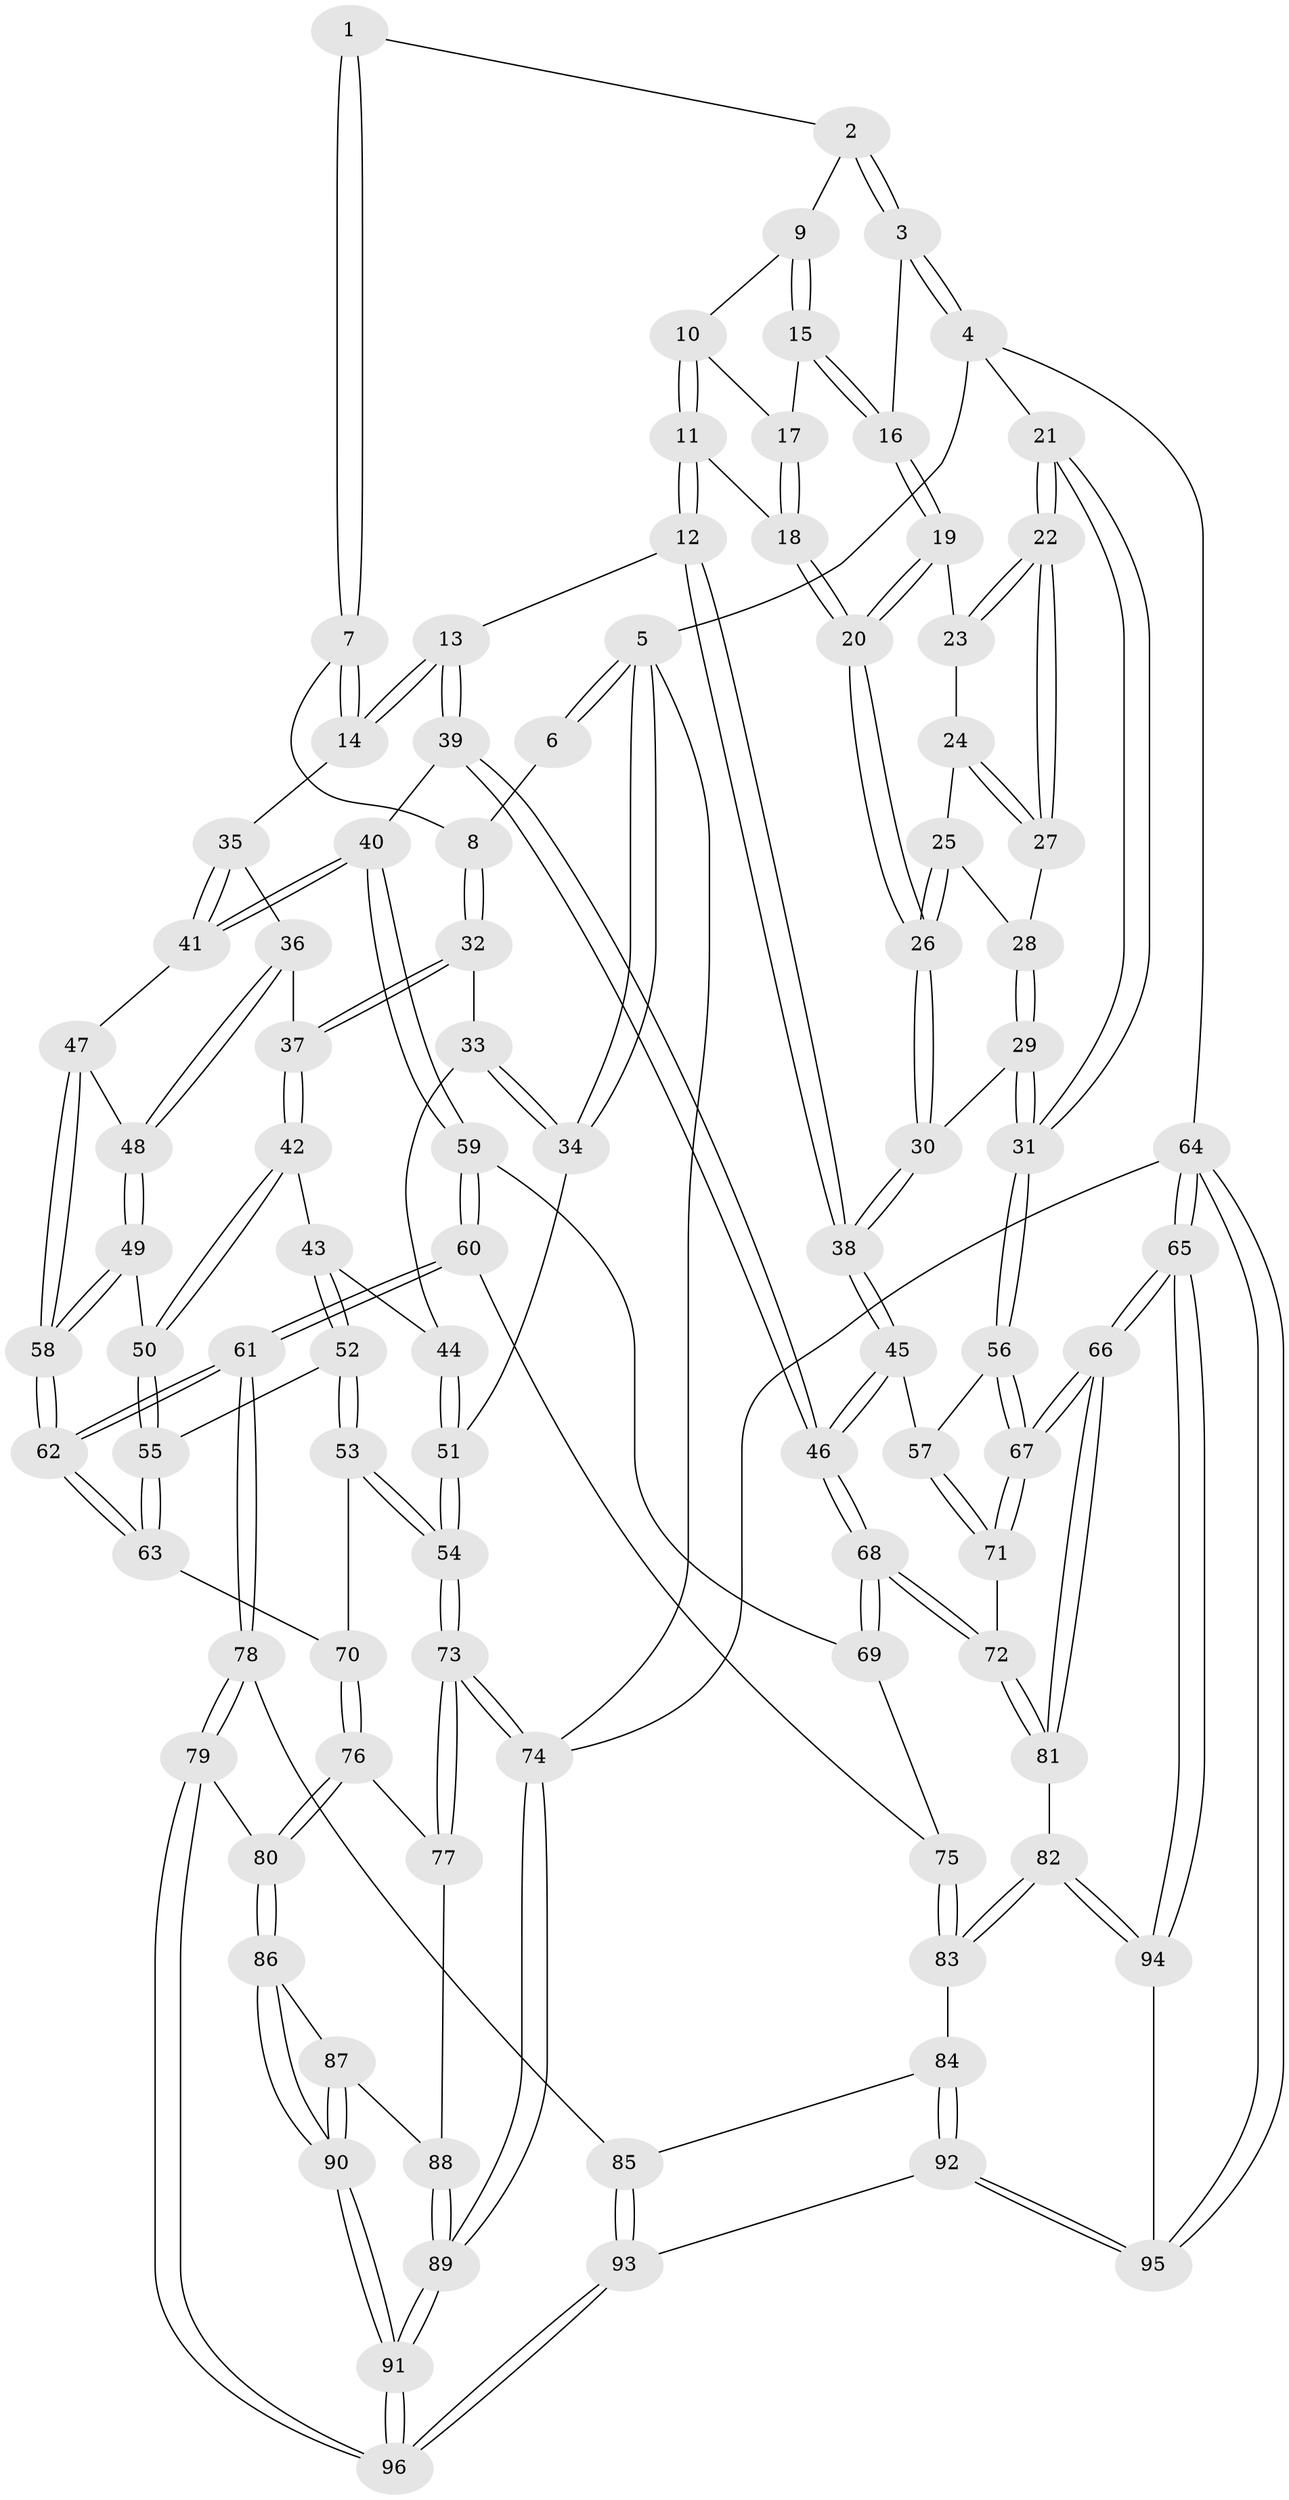 // Generated by graph-tools (version 1.1) at 2025/27/03/09/25 03:27:10]
// undirected, 96 vertices, 237 edges
graph export_dot {
graph [start="1"]
  node [color=gray90,style=filled];
  1 [pos="+0.4323195398227767+0"];
  2 [pos="+0.5979263823933885+0"];
  3 [pos="+1+0"];
  4 [pos="+1+0"];
  5 [pos="+0+0"];
  6 [pos="+0.22550896901021975+0"];
  7 [pos="+0.4171165194673529+0.03412538068588158"];
  8 [pos="+0.23053074738990867+0.1710249495685962"];
  9 [pos="+0.6315732677394159+0"];
  10 [pos="+0.6285198565391004+0.02649777467385799"];
  11 [pos="+0.6098989879579325+0.1914821274685364"];
  12 [pos="+0.5998799171425934+0.20381777693841494"];
  13 [pos="+0.5903506012313019+0.20841275088254235"];
  14 [pos="+0.48724328315954085+0.187953182222746"];
  15 [pos="+0.8295050124702676+0.1048674319778267"];
  16 [pos="+0.8540401263081205+0.100245749775365"];
  17 [pos="+0.796727541870576+0.12254367208895392"];
  18 [pos="+0.7231966720213785+0.1692065453254441"];
  19 [pos="+0.8686967617444121+0.14344059649876312"];
  20 [pos="+0.8384179902119093+0.29948059156477086"];
  21 [pos="+1+0.14052850407349807"];
  22 [pos="+1+0.1808247781264292"];
  23 [pos="+0.9426297904880315+0.19357113751902136"];
  24 [pos="+0.9402267493256152+0.22980469715131557"];
  25 [pos="+0.9310042514539738+0.24746600369375138"];
  26 [pos="+0.8454944757562602+0.3615415674157777"];
  27 [pos="+0.9820842103906173+0.25457605410438583"];
  28 [pos="+0.9739448533757223+0.26528532749283956"];
  29 [pos="+0.9265327001784239+0.36774630810051984"];
  30 [pos="+0.8450681880845029+0.3676111858578098"];
  31 [pos="+1+0.424363352781115"];
  32 [pos="+0.2198313208868034+0.19849800576957488"];
  33 [pos="+0.13482185092766602+0.18881634438173497"];
  34 [pos="+0+0"];
  35 [pos="+0.39834772493103787+0.2404899503685644"];
  36 [pos="+0.2680921084724376+0.23499794873374827"];
  37 [pos="+0.2403377611252147+0.22502320520981328"];
  38 [pos="+0.816263626770924+0.3932650827159248"];
  39 [pos="+0.5502741486020615+0.4475805262694688"];
  40 [pos="+0.5389787365484737+0.4550589772492325"];
  41 [pos="+0.4407174156529648+0.43777182108470675"];
  42 [pos="+0.1963707527017899+0.36897925829042993"];
  43 [pos="+0.10971889436487346+0.3835573767460891"];
  44 [pos="+0.04181982919056081+0.3041061127239586"];
  45 [pos="+0.7885202619277634+0.45769321314830175"];
  46 [pos="+0.7734807121340219+0.47045536975311"];
  47 [pos="+0.41140731251445806+0.4474633039505132"];
  48 [pos="+0.3569224715815152+0.4436021897098707"];
  49 [pos="+0.279006371959937+0.4726930348805355"];
  50 [pos="+0.2412997146513216+0.47837756153327804"];
  51 [pos="+0+0.3833147386206622"];
  52 [pos="+0.051778399335776236+0.49211962917866997"];
  53 [pos="+0+0.5235987151039901"];
  54 [pos="+0+0.5524939824751425"];
  55 [pos="+0.21412685580991228+0.5137956668218207"];
  56 [pos="+1+0.4525319104765531"];
  57 [pos="+0.9031462521321607+0.5292673597637725"];
  58 [pos="+0.3726530283652064+0.6292870621411057"];
  59 [pos="+0.5388037649138769+0.4634185931150111"];
  60 [pos="+0.5090150632367704+0.6279153832621568"];
  61 [pos="+0.4045167083722538+0.7336713435187414"];
  62 [pos="+0.37358353428901486+0.684753756714782"];
  63 [pos="+0.2168468451531116+0.590652302497038"];
  64 [pos="+1+1"];
  65 [pos="+1+1"];
  66 [pos="+1+0.9070655560198694"];
  67 [pos="+1+0.8616941481974952"];
  68 [pos="+0.7529671391116654+0.6219728427212589"];
  69 [pos="+0.6603602916757221+0.6339217108560902"];
  70 [pos="+0.1771995446620402+0.6312471075910018"];
  71 [pos="+0.9911420522714989+0.7324206161455731"];
  72 [pos="+0.7960200570305163+0.7113939411788295"];
  73 [pos="+0+0.6761103100416712"];
  74 [pos="+0+1"];
  75 [pos="+0.6165910619074467+0.6558611319080959"];
  76 [pos="+0.14707471270985073+0.6967517622479854"];
  77 [pos="+0.09640873420338524+0.7288389964510363"];
  78 [pos="+0.4013059051652657+0.7933595697074408"];
  79 [pos="+0.398936300041443+0.7951615038466308"];
  80 [pos="+0.371777023622943+0.8063041411405184"];
  81 [pos="+0.7000494523299252+0.847526304348651"];
  82 [pos="+0.6819524415634634+0.866062494125608"];
  83 [pos="+0.6173151135802311+0.8393414214672125"];
  84 [pos="+0.49798400472199666+0.828128630630108"];
  85 [pos="+0.46929828087610403+0.8213593721844857"];
  86 [pos="+0.2887306052138488+0.872154280533812"];
  87 [pos="+0.14609936233706333+0.829997971591218"];
  88 [pos="+0.1372107133340212+0.8272327219910559"];
  89 [pos="+0+1"];
  90 [pos="+0.18597955343970793+1"];
  91 [pos="+0.09597016195666157+1"];
  92 [pos="+0.5885114436531956+1"];
  93 [pos="+0.5131063353134411+1"];
  94 [pos="+0.6905565139367974+0.8981038108104744"];
  95 [pos="+0.6506133315216804+1"];
  96 [pos="+0.42805353948911734+1"];
  1 -- 2;
  1 -- 7;
  1 -- 7;
  2 -- 3;
  2 -- 3;
  2 -- 9;
  3 -- 4;
  3 -- 4;
  3 -- 16;
  4 -- 5;
  4 -- 21;
  4 -- 64;
  5 -- 6;
  5 -- 6;
  5 -- 34;
  5 -- 34;
  5 -- 74;
  6 -- 8;
  7 -- 8;
  7 -- 14;
  7 -- 14;
  8 -- 32;
  8 -- 32;
  9 -- 10;
  9 -- 15;
  9 -- 15;
  10 -- 11;
  10 -- 11;
  10 -- 17;
  11 -- 12;
  11 -- 12;
  11 -- 18;
  12 -- 13;
  12 -- 38;
  12 -- 38;
  13 -- 14;
  13 -- 14;
  13 -- 39;
  13 -- 39;
  14 -- 35;
  15 -- 16;
  15 -- 16;
  15 -- 17;
  16 -- 19;
  16 -- 19;
  17 -- 18;
  17 -- 18;
  18 -- 20;
  18 -- 20;
  19 -- 20;
  19 -- 20;
  19 -- 23;
  20 -- 26;
  20 -- 26;
  21 -- 22;
  21 -- 22;
  21 -- 31;
  21 -- 31;
  22 -- 23;
  22 -- 23;
  22 -- 27;
  22 -- 27;
  23 -- 24;
  24 -- 25;
  24 -- 27;
  24 -- 27;
  25 -- 26;
  25 -- 26;
  25 -- 28;
  26 -- 30;
  26 -- 30;
  27 -- 28;
  28 -- 29;
  28 -- 29;
  29 -- 30;
  29 -- 31;
  29 -- 31;
  30 -- 38;
  30 -- 38;
  31 -- 56;
  31 -- 56;
  32 -- 33;
  32 -- 37;
  32 -- 37;
  33 -- 34;
  33 -- 34;
  33 -- 44;
  34 -- 51;
  35 -- 36;
  35 -- 41;
  35 -- 41;
  36 -- 37;
  36 -- 48;
  36 -- 48;
  37 -- 42;
  37 -- 42;
  38 -- 45;
  38 -- 45;
  39 -- 40;
  39 -- 46;
  39 -- 46;
  40 -- 41;
  40 -- 41;
  40 -- 59;
  40 -- 59;
  41 -- 47;
  42 -- 43;
  42 -- 50;
  42 -- 50;
  43 -- 44;
  43 -- 52;
  43 -- 52;
  44 -- 51;
  44 -- 51;
  45 -- 46;
  45 -- 46;
  45 -- 57;
  46 -- 68;
  46 -- 68;
  47 -- 48;
  47 -- 58;
  47 -- 58;
  48 -- 49;
  48 -- 49;
  49 -- 50;
  49 -- 58;
  49 -- 58;
  50 -- 55;
  50 -- 55;
  51 -- 54;
  51 -- 54;
  52 -- 53;
  52 -- 53;
  52 -- 55;
  53 -- 54;
  53 -- 54;
  53 -- 70;
  54 -- 73;
  54 -- 73;
  55 -- 63;
  55 -- 63;
  56 -- 57;
  56 -- 67;
  56 -- 67;
  57 -- 71;
  57 -- 71;
  58 -- 62;
  58 -- 62;
  59 -- 60;
  59 -- 60;
  59 -- 69;
  60 -- 61;
  60 -- 61;
  60 -- 75;
  61 -- 62;
  61 -- 62;
  61 -- 78;
  61 -- 78;
  62 -- 63;
  62 -- 63;
  63 -- 70;
  64 -- 65;
  64 -- 65;
  64 -- 95;
  64 -- 95;
  64 -- 74;
  65 -- 66;
  65 -- 66;
  65 -- 94;
  65 -- 94;
  66 -- 67;
  66 -- 67;
  66 -- 81;
  66 -- 81;
  67 -- 71;
  67 -- 71;
  68 -- 69;
  68 -- 69;
  68 -- 72;
  68 -- 72;
  69 -- 75;
  70 -- 76;
  70 -- 76;
  71 -- 72;
  72 -- 81;
  72 -- 81;
  73 -- 74;
  73 -- 74;
  73 -- 77;
  73 -- 77;
  74 -- 89;
  74 -- 89;
  75 -- 83;
  75 -- 83;
  76 -- 77;
  76 -- 80;
  76 -- 80;
  77 -- 88;
  78 -- 79;
  78 -- 79;
  78 -- 85;
  79 -- 80;
  79 -- 96;
  79 -- 96;
  80 -- 86;
  80 -- 86;
  81 -- 82;
  82 -- 83;
  82 -- 83;
  82 -- 94;
  82 -- 94;
  83 -- 84;
  84 -- 85;
  84 -- 92;
  84 -- 92;
  85 -- 93;
  85 -- 93;
  86 -- 87;
  86 -- 90;
  86 -- 90;
  87 -- 88;
  87 -- 90;
  87 -- 90;
  88 -- 89;
  88 -- 89;
  89 -- 91;
  89 -- 91;
  90 -- 91;
  90 -- 91;
  91 -- 96;
  91 -- 96;
  92 -- 93;
  92 -- 95;
  92 -- 95;
  93 -- 96;
  93 -- 96;
  94 -- 95;
}
